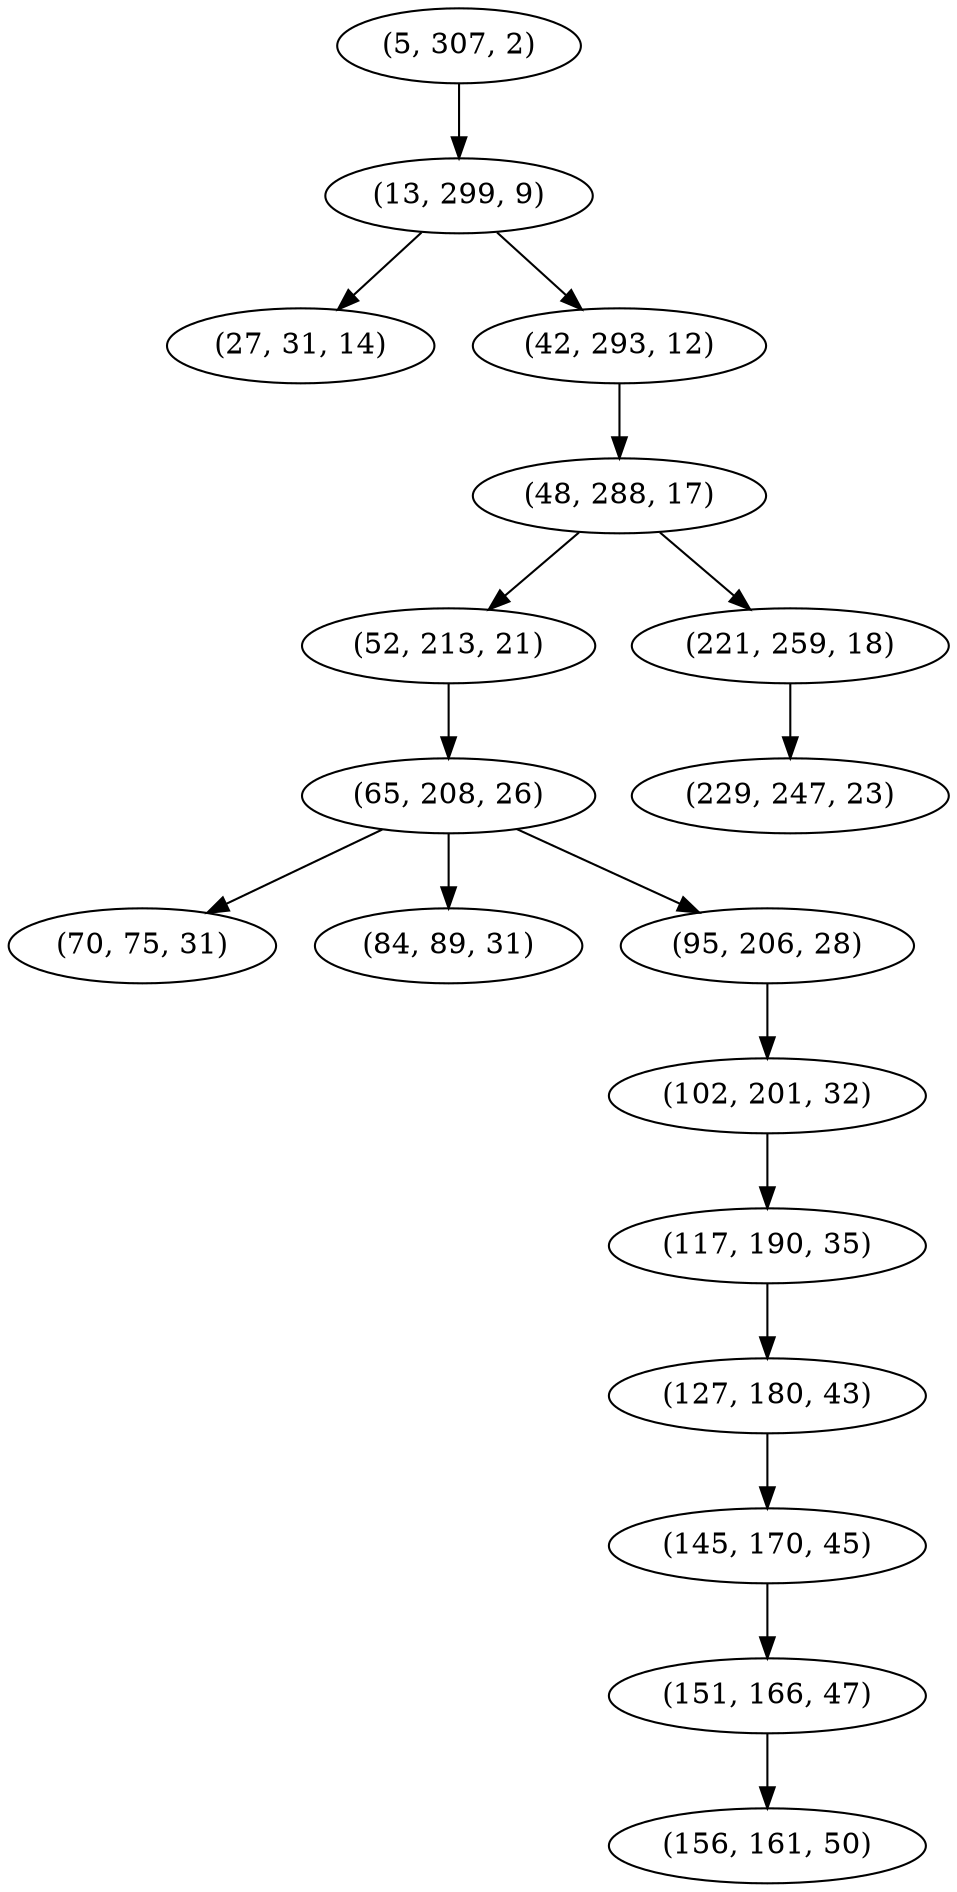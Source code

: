 digraph tree {
    "(5, 307, 2)";
    "(13, 299, 9)";
    "(27, 31, 14)";
    "(42, 293, 12)";
    "(48, 288, 17)";
    "(52, 213, 21)";
    "(65, 208, 26)";
    "(70, 75, 31)";
    "(84, 89, 31)";
    "(95, 206, 28)";
    "(102, 201, 32)";
    "(117, 190, 35)";
    "(127, 180, 43)";
    "(145, 170, 45)";
    "(151, 166, 47)";
    "(156, 161, 50)";
    "(221, 259, 18)";
    "(229, 247, 23)";
    "(5, 307, 2)" -> "(13, 299, 9)";
    "(13, 299, 9)" -> "(27, 31, 14)";
    "(13, 299, 9)" -> "(42, 293, 12)";
    "(42, 293, 12)" -> "(48, 288, 17)";
    "(48, 288, 17)" -> "(52, 213, 21)";
    "(48, 288, 17)" -> "(221, 259, 18)";
    "(52, 213, 21)" -> "(65, 208, 26)";
    "(65, 208, 26)" -> "(70, 75, 31)";
    "(65, 208, 26)" -> "(84, 89, 31)";
    "(65, 208, 26)" -> "(95, 206, 28)";
    "(95, 206, 28)" -> "(102, 201, 32)";
    "(102, 201, 32)" -> "(117, 190, 35)";
    "(117, 190, 35)" -> "(127, 180, 43)";
    "(127, 180, 43)" -> "(145, 170, 45)";
    "(145, 170, 45)" -> "(151, 166, 47)";
    "(151, 166, 47)" -> "(156, 161, 50)";
    "(221, 259, 18)" -> "(229, 247, 23)";
}
